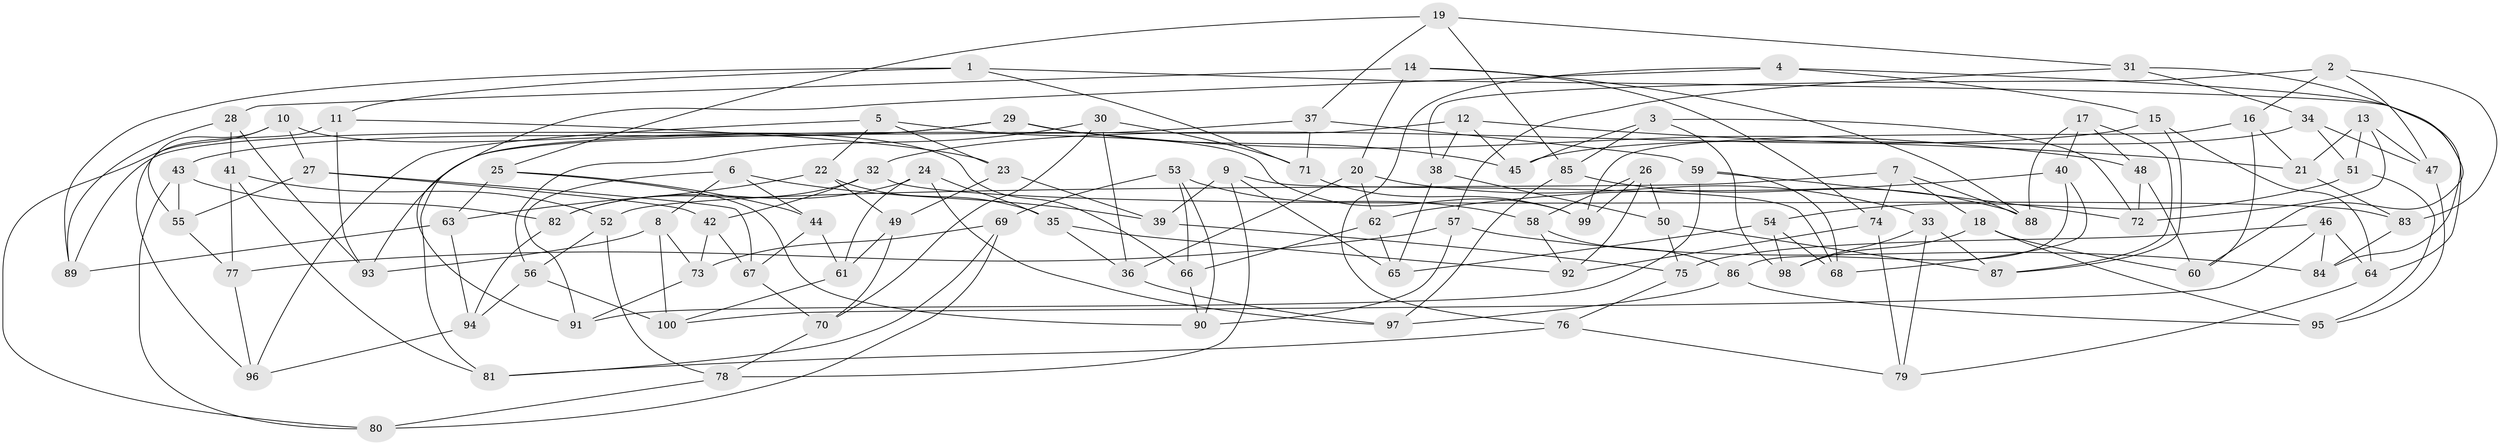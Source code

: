 // Generated by graph-tools (version 1.1) at 2025/39/02/21/25 10:39:01]
// undirected, 100 vertices, 200 edges
graph export_dot {
graph [start="1"]
  node [color=gray90,style=filled];
  1;
  2;
  3;
  4;
  5;
  6;
  7;
  8;
  9;
  10;
  11;
  12;
  13;
  14;
  15;
  16;
  17;
  18;
  19;
  20;
  21;
  22;
  23;
  24;
  25;
  26;
  27;
  28;
  29;
  30;
  31;
  32;
  33;
  34;
  35;
  36;
  37;
  38;
  39;
  40;
  41;
  42;
  43;
  44;
  45;
  46;
  47;
  48;
  49;
  50;
  51;
  52;
  53;
  54;
  55;
  56;
  57;
  58;
  59;
  60;
  61;
  62;
  63;
  64;
  65;
  66;
  67;
  68;
  69;
  70;
  71;
  72;
  73;
  74;
  75;
  76;
  77;
  78;
  79;
  80;
  81;
  82;
  83;
  84;
  85;
  86;
  87;
  88;
  89;
  90;
  91;
  92;
  93;
  94;
  95;
  96;
  97;
  98;
  99;
  100;
  1 -- 64;
  1 -- 11;
  1 -- 89;
  1 -- 71;
  2 -- 83;
  2 -- 38;
  2 -- 47;
  2 -- 16;
  3 -- 45;
  3 -- 98;
  3 -- 72;
  3 -- 85;
  4 -- 76;
  4 -- 91;
  4 -- 15;
  4 -- 84;
  5 -- 23;
  5 -- 96;
  5 -- 99;
  5 -- 22;
  6 -- 39;
  6 -- 91;
  6 -- 8;
  6 -- 44;
  7 -- 74;
  7 -- 88;
  7 -- 52;
  7 -- 18;
  8 -- 100;
  8 -- 93;
  8 -- 73;
  9 -- 65;
  9 -- 78;
  9 -- 39;
  9 -- 68;
  10 -- 27;
  10 -- 80;
  10 -- 55;
  10 -- 66;
  11 -- 96;
  11 -- 23;
  11 -- 93;
  12 -- 38;
  12 -- 21;
  12 -- 45;
  12 -- 93;
  13 -- 47;
  13 -- 51;
  13 -- 72;
  13 -- 21;
  14 -- 28;
  14 -- 74;
  14 -- 20;
  14 -- 88;
  15 -- 32;
  15 -- 64;
  15 -- 87;
  16 -- 99;
  16 -- 21;
  16 -- 60;
  17 -- 87;
  17 -- 40;
  17 -- 88;
  17 -- 48;
  18 -- 95;
  18 -- 98;
  18 -- 60;
  19 -- 31;
  19 -- 85;
  19 -- 37;
  19 -- 25;
  20 -- 36;
  20 -- 33;
  20 -- 62;
  21 -- 83;
  22 -- 35;
  22 -- 63;
  22 -- 49;
  23 -- 49;
  23 -- 39;
  24 -- 61;
  24 -- 35;
  24 -- 82;
  24 -- 97;
  25 -- 44;
  25 -- 63;
  25 -- 90;
  26 -- 92;
  26 -- 50;
  26 -- 99;
  26 -- 58;
  27 -- 67;
  27 -- 55;
  27 -- 42;
  28 -- 89;
  28 -- 93;
  28 -- 41;
  29 -- 45;
  29 -- 89;
  29 -- 43;
  29 -- 48;
  30 -- 56;
  30 -- 70;
  30 -- 71;
  30 -- 36;
  31 -- 34;
  31 -- 57;
  31 -- 60;
  32 -- 82;
  32 -- 83;
  32 -- 42;
  33 -- 79;
  33 -- 98;
  33 -- 87;
  34 -- 45;
  34 -- 47;
  34 -- 51;
  35 -- 36;
  35 -- 92;
  36 -- 97;
  37 -- 59;
  37 -- 71;
  37 -- 81;
  38 -- 65;
  38 -- 50;
  39 -- 75;
  40 -- 86;
  40 -- 68;
  40 -- 62;
  41 -- 77;
  41 -- 81;
  41 -- 52;
  42 -- 67;
  42 -- 73;
  43 -- 55;
  43 -- 82;
  43 -- 80;
  44 -- 67;
  44 -- 61;
  46 -- 64;
  46 -- 84;
  46 -- 100;
  46 -- 75;
  47 -- 95;
  48 -- 72;
  48 -- 60;
  49 -- 70;
  49 -- 61;
  50 -- 75;
  50 -- 87;
  51 -- 95;
  51 -- 54;
  52 -- 56;
  52 -- 78;
  53 -- 90;
  53 -- 66;
  53 -- 69;
  53 -- 58;
  54 -- 98;
  54 -- 65;
  54 -- 68;
  55 -- 77;
  56 -- 100;
  56 -- 94;
  57 -- 84;
  57 -- 77;
  57 -- 90;
  58 -- 92;
  58 -- 86;
  59 -- 68;
  59 -- 91;
  59 -- 72;
  61 -- 100;
  62 -- 65;
  62 -- 66;
  63 -- 89;
  63 -- 94;
  64 -- 79;
  66 -- 90;
  67 -- 70;
  69 -- 73;
  69 -- 81;
  69 -- 80;
  70 -- 78;
  71 -- 99;
  73 -- 91;
  74 -- 92;
  74 -- 79;
  75 -- 76;
  76 -- 79;
  76 -- 81;
  77 -- 96;
  78 -- 80;
  82 -- 94;
  83 -- 84;
  85 -- 88;
  85 -- 97;
  86 -- 97;
  86 -- 95;
  94 -- 96;
}
